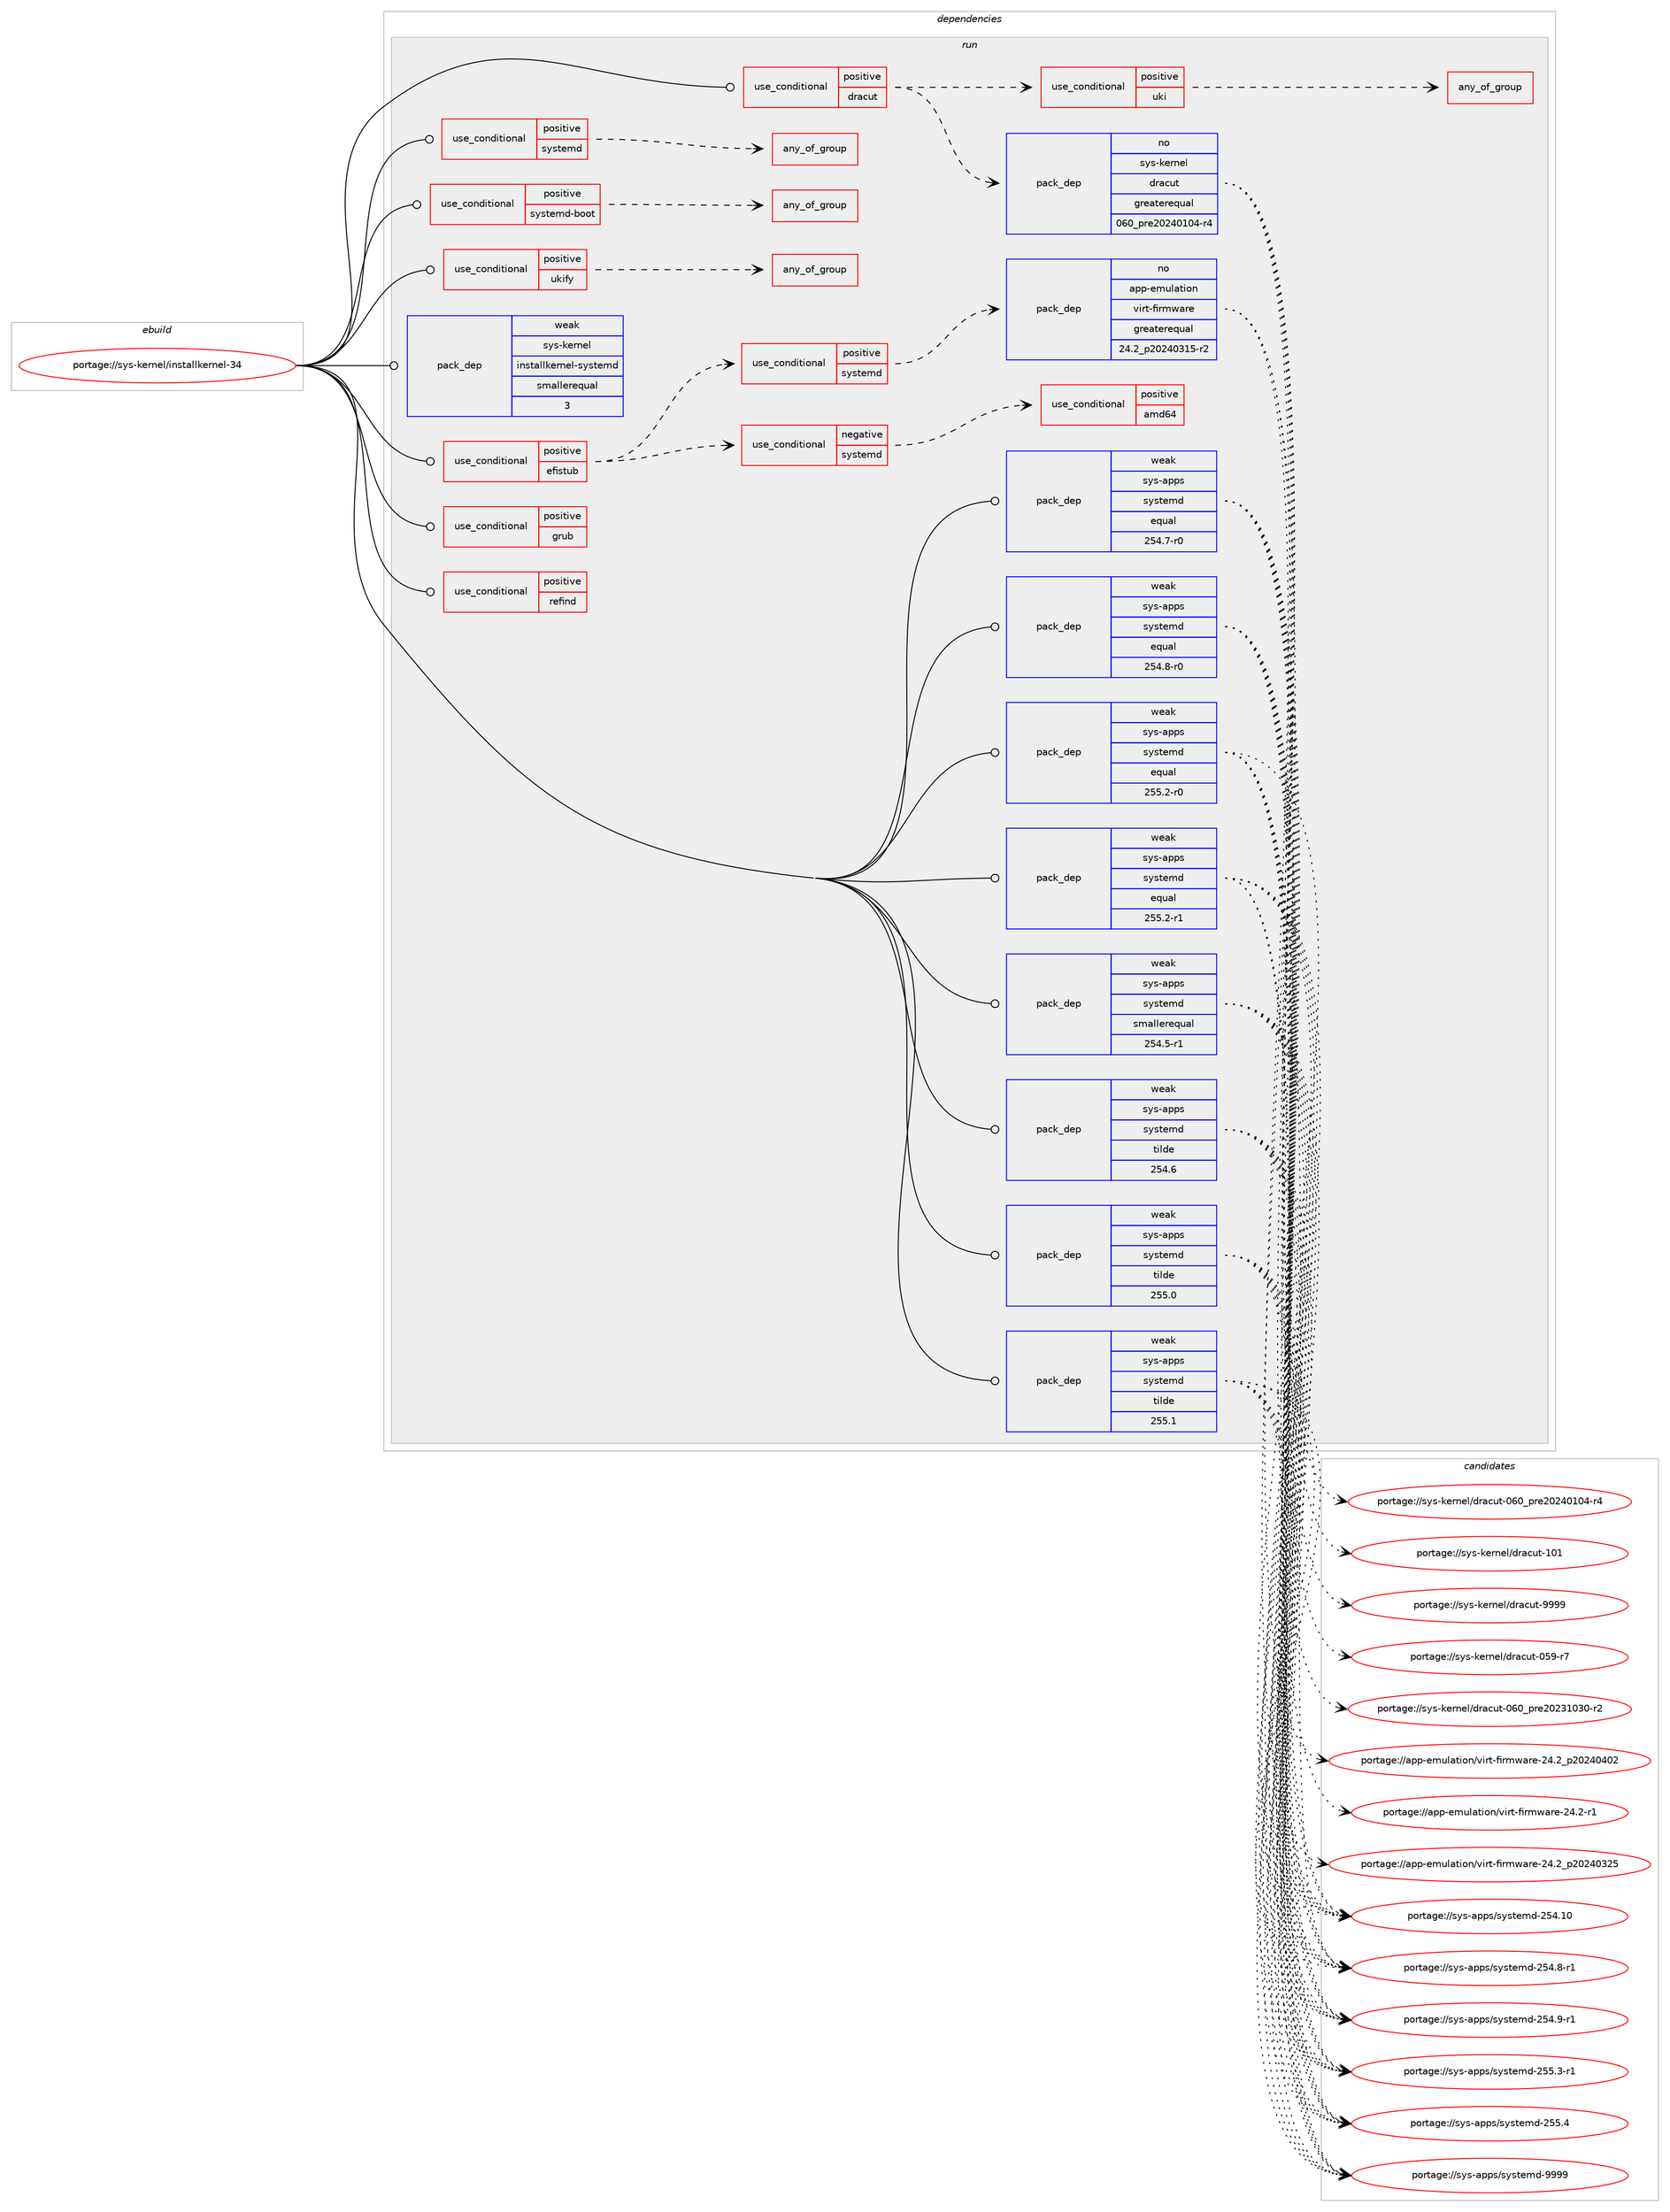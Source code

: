 digraph prolog {

# *************
# Graph options
# *************

newrank=true;
concentrate=true;
compound=true;
graph [rankdir=LR,fontname=Helvetica,fontsize=10,ranksep=1.5];#, ranksep=2.5, nodesep=0.2];
edge  [arrowhead=vee];
node  [fontname=Helvetica,fontsize=10];

# **********
# The ebuild
# **********

subgraph cluster_leftcol {
color=gray;
label=<<i>ebuild</i>>;
id [label="portage://sys-kernel/installkernel-34", color=red, width=4, href="../sys-kernel/installkernel-34.svg"];
}

# ****************
# The dependencies
# ****************

subgraph cluster_midcol {
color=gray;
label=<<i>dependencies</i>>;
subgraph cluster_compile {
fillcolor="#eeeeee";
style=filled;
label=<<i>compile</i>>;
}
subgraph cluster_compileandrun {
fillcolor="#eeeeee";
style=filled;
label=<<i>compile and run</i>>;
}
subgraph cluster_run {
fillcolor="#eeeeee";
style=filled;
label=<<i>run</i>>;
subgraph cond902 {
dependency1325 [label=<<TABLE BORDER="0" CELLBORDER="1" CELLSPACING="0" CELLPADDING="4"><TR><TD ROWSPAN="3" CELLPADDING="10">use_conditional</TD></TR><TR><TD>positive</TD></TR><TR><TD>dracut</TD></TR></TABLE>>, shape=none, color=red];
subgraph pack387 {
dependency1326 [label=<<TABLE BORDER="0" CELLBORDER="1" CELLSPACING="0" CELLPADDING="4" WIDTH="220"><TR><TD ROWSPAN="6" CELLPADDING="30">pack_dep</TD></TR><TR><TD WIDTH="110">no</TD></TR><TR><TD>sys-kernel</TD></TR><TR><TD>dracut</TD></TR><TR><TD>greaterequal</TD></TR><TR><TD>060_pre20240104-r4</TD></TR></TABLE>>, shape=none, color=blue];
}
dependency1325:e -> dependency1326:w [weight=20,style="dashed",arrowhead="vee"];
subgraph cond903 {
dependency1327 [label=<<TABLE BORDER="0" CELLBORDER="1" CELLSPACING="0" CELLPADDING="4"><TR><TD ROWSPAN="3" CELLPADDING="10">use_conditional</TD></TR><TR><TD>positive</TD></TR><TR><TD>uki</TD></TR></TABLE>>, shape=none, color=red];
subgraph any37 {
dependency1328 [label=<<TABLE BORDER="0" CELLBORDER="1" CELLSPACING="0" CELLPADDING="4"><TR><TD CELLPADDING="10">any_of_group</TD></TR></TABLE>>, shape=none, color=red];# *** BEGIN UNKNOWN DEPENDENCY TYPE (TODO) ***
# dependency1328 -> package_dependency(portage://sys-kernel/installkernel-34,run,no,sys-apps,systemd,none,[,,],[],[use(enable(boot),negative)])
# *** END UNKNOWN DEPENDENCY TYPE (TODO) ***

# *** BEGIN UNKNOWN DEPENDENCY TYPE (TODO) ***
# dependency1328 -> package_dependency(portage://sys-kernel/installkernel-34,run,no,sys-apps,systemd-utils,none,[,,],[],[use(enable(boot),negative)])
# *** END UNKNOWN DEPENDENCY TYPE (TODO) ***

}
dependency1327:e -> dependency1328:w [weight=20,style="dashed",arrowhead="vee"];
}
dependency1325:e -> dependency1327:w [weight=20,style="dashed",arrowhead="vee"];
}
id:e -> dependency1325:w [weight=20,style="solid",arrowhead="odot"];
subgraph cond904 {
dependency1329 [label=<<TABLE BORDER="0" CELLBORDER="1" CELLSPACING="0" CELLPADDING="4"><TR><TD ROWSPAN="3" CELLPADDING="10">use_conditional</TD></TR><TR><TD>positive</TD></TR><TR><TD>efistub</TD></TR></TABLE>>, shape=none, color=red];
subgraph cond905 {
dependency1330 [label=<<TABLE BORDER="0" CELLBORDER="1" CELLSPACING="0" CELLPADDING="4"><TR><TD ROWSPAN="3" CELLPADDING="10">use_conditional</TD></TR><TR><TD>positive</TD></TR><TR><TD>systemd</TD></TR></TABLE>>, shape=none, color=red];
subgraph pack388 {
dependency1331 [label=<<TABLE BORDER="0" CELLBORDER="1" CELLSPACING="0" CELLPADDING="4" WIDTH="220"><TR><TD ROWSPAN="6" CELLPADDING="30">pack_dep</TD></TR><TR><TD WIDTH="110">no</TD></TR><TR><TD>app-emulation</TD></TR><TR><TD>virt-firmware</TD></TR><TR><TD>greaterequal</TD></TR><TR><TD>24.2_p20240315-r2</TD></TR></TABLE>>, shape=none, color=blue];
}
dependency1330:e -> dependency1331:w [weight=20,style="dashed",arrowhead="vee"];
}
dependency1329:e -> dependency1330:w [weight=20,style="dashed",arrowhead="vee"];
subgraph cond906 {
dependency1332 [label=<<TABLE BORDER="0" CELLBORDER="1" CELLSPACING="0" CELLPADDING="4"><TR><TD ROWSPAN="3" CELLPADDING="10">use_conditional</TD></TR><TR><TD>negative</TD></TR><TR><TD>systemd</TD></TR></TABLE>>, shape=none, color=red];
subgraph cond907 {
dependency1333 [label=<<TABLE BORDER="0" CELLBORDER="1" CELLSPACING="0" CELLPADDING="4"><TR><TD ROWSPAN="3" CELLPADDING="10">use_conditional</TD></TR><TR><TD>positive</TD></TR><TR><TD>amd64</TD></TR></TABLE>>, shape=none, color=red];
# *** BEGIN UNKNOWN DEPENDENCY TYPE (TODO) ***
# dependency1333 -> package_dependency(portage://sys-kernel/installkernel-34,run,no,sys-boot,uefi-mkconfig,none,[,,],[],[])
# *** END UNKNOWN DEPENDENCY TYPE (TODO) ***

}
dependency1332:e -> dependency1333:w [weight=20,style="dashed",arrowhead="vee"];
}
dependency1329:e -> dependency1332:w [weight=20,style="dashed",arrowhead="vee"];
}
id:e -> dependency1329:w [weight=20,style="solid",arrowhead="odot"];
subgraph cond908 {
dependency1334 [label=<<TABLE BORDER="0" CELLBORDER="1" CELLSPACING="0" CELLPADDING="4"><TR><TD ROWSPAN="3" CELLPADDING="10">use_conditional</TD></TR><TR><TD>positive</TD></TR><TR><TD>grub</TD></TR></TABLE>>, shape=none, color=red];
# *** BEGIN UNKNOWN DEPENDENCY TYPE (TODO) ***
# dependency1334 -> package_dependency(portage://sys-kernel/installkernel-34,run,no,sys-boot,grub,none,[,,],[],[])
# *** END UNKNOWN DEPENDENCY TYPE (TODO) ***

}
id:e -> dependency1334:w [weight=20,style="solid",arrowhead="odot"];
subgraph cond909 {
dependency1335 [label=<<TABLE BORDER="0" CELLBORDER="1" CELLSPACING="0" CELLPADDING="4"><TR><TD ROWSPAN="3" CELLPADDING="10">use_conditional</TD></TR><TR><TD>positive</TD></TR><TR><TD>refind</TD></TR></TABLE>>, shape=none, color=red];
# *** BEGIN UNKNOWN DEPENDENCY TYPE (TODO) ***
# dependency1335 -> package_dependency(portage://sys-kernel/installkernel-34,run,no,sys-boot,refind,none,[,,],[],[])
# *** END UNKNOWN DEPENDENCY TYPE (TODO) ***

}
id:e -> dependency1335:w [weight=20,style="solid",arrowhead="odot"];
subgraph cond910 {
dependency1336 [label=<<TABLE BORDER="0" CELLBORDER="1" CELLSPACING="0" CELLPADDING="4"><TR><TD ROWSPAN="3" CELLPADDING="10">use_conditional</TD></TR><TR><TD>positive</TD></TR><TR><TD>systemd</TD></TR></TABLE>>, shape=none, color=red];
subgraph any38 {
dependency1337 [label=<<TABLE BORDER="0" CELLBORDER="1" CELLSPACING="0" CELLPADDING="4"><TR><TD CELLPADDING="10">any_of_group</TD></TR></TABLE>>, shape=none, color=red];# *** BEGIN UNKNOWN DEPENDENCY TYPE (TODO) ***
# dependency1337 -> package_dependency(portage://sys-kernel/installkernel-34,run,no,sys-apps,systemd,none,[,,],[],[use(enable(kernel-install),negative)])
# *** END UNKNOWN DEPENDENCY TYPE (TODO) ***

# *** BEGIN UNKNOWN DEPENDENCY TYPE (TODO) ***
# dependency1337 -> package_dependency(portage://sys-kernel/installkernel-34,run,no,sys-apps,systemd-utils,none,[,,],[],[use(enable(kernel-install),negative)])
# *** END UNKNOWN DEPENDENCY TYPE (TODO) ***

}
dependency1336:e -> dependency1337:w [weight=20,style="dashed",arrowhead="vee"];
}
id:e -> dependency1336:w [weight=20,style="solid",arrowhead="odot"];
subgraph cond911 {
dependency1338 [label=<<TABLE BORDER="0" CELLBORDER="1" CELLSPACING="0" CELLPADDING="4"><TR><TD ROWSPAN="3" CELLPADDING="10">use_conditional</TD></TR><TR><TD>positive</TD></TR><TR><TD>systemd-boot</TD></TR></TABLE>>, shape=none, color=red];
subgraph any39 {
dependency1339 [label=<<TABLE BORDER="0" CELLBORDER="1" CELLSPACING="0" CELLPADDING="4"><TR><TD CELLPADDING="10">any_of_group</TD></TR></TABLE>>, shape=none, color=red];# *** BEGIN UNKNOWN DEPENDENCY TYPE (TODO) ***
# dependency1339 -> package_dependency(portage://sys-kernel/installkernel-34,run,no,sys-apps,systemd,none,[,,],[],[use(enable(boot),negative)])
# *** END UNKNOWN DEPENDENCY TYPE (TODO) ***

# *** BEGIN UNKNOWN DEPENDENCY TYPE (TODO) ***
# dependency1339 -> package_dependency(portage://sys-kernel/installkernel-34,run,no,sys-apps,systemd-utils,none,[,,],[],[use(enable(boot),negative)])
# *** END UNKNOWN DEPENDENCY TYPE (TODO) ***

}
dependency1338:e -> dependency1339:w [weight=20,style="dashed",arrowhead="vee"];
}
id:e -> dependency1338:w [weight=20,style="solid",arrowhead="odot"];
subgraph cond912 {
dependency1340 [label=<<TABLE BORDER="0" CELLBORDER="1" CELLSPACING="0" CELLPADDING="4"><TR><TD ROWSPAN="3" CELLPADDING="10">use_conditional</TD></TR><TR><TD>positive</TD></TR><TR><TD>ukify</TD></TR></TABLE>>, shape=none, color=red];
subgraph any40 {
dependency1341 [label=<<TABLE BORDER="0" CELLBORDER="1" CELLSPACING="0" CELLPADDING="4"><TR><TD CELLPADDING="10">any_of_group</TD></TR></TABLE>>, shape=none, color=red];# *** BEGIN UNKNOWN DEPENDENCY TYPE (TODO) ***
# dependency1341 -> package_dependency(portage://sys-kernel/installkernel-34,run,no,sys-apps,systemd,none,[,,],[],[use(enable(boot),negative),use(enable(ukify),negative)])
# *** END UNKNOWN DEPENDENCY TYPE (TODO) ***

# *** BEGIN UNKNOWN DEPENDENCY TYPE (TODO) ***
# dependency1341 -> package_dependency(portage://sys-kernel/installkernel-34,run,no,sys-apps,systemd-utils,none,[,,],[],[use(enable(boot),negative),use(enable(ukify),negative)])
# *** END UNKNOWN DEPENDENCY TYPE (TODO) ***

}
dependency1340:e -> dependency1341:w [weight=20,style="dashed",arrowhead="vee"];
}
id:e -> dependency1340:w [weight=20,style="solid",arrowhead="odot"];
subgraph pack389 {
dependency1342 [label=<<TABLE BORDER="0" CELLBORDER="1" CELLSPACING="0" CELLPADDING="4" WIDTH="220"><TR><TD ROWSPAN="6" CELLPADDING="30">pack_dep</TD></TR><TR><TD WIDTH="110">weak</TD></TR><TR><TD>sys-apps</TD></TR><TR><TD>systemd</TD></TR><TR><TD>equal</TD></TR><TR><TD>254.7-r0</TD></TR></TABLE>>, shape=none, color=blue];
}
id:e -> dependency1342:w [weight=20,style="solid",arrowhead="odot"];
subgraph pack390 {
dependency1343 [label=<<TABLE BORDER="0" CELLBORDER="1" CELLSPACING="0" CELLPADDING="4" WIDTH="220"><TR><TD ROWSPAN="6" CELLPADDING="30">pack_dep</TD></TR><TR><TD WIDTH="110">weak</TD></TR><TR><TD>sys-apps</TD></TR><TR><TD>systemd</TD></TR><TR><TD>equal</TD></TR><TR><TD>254.8-r0</TD></TR></TABLE>>, shape=none, color=blue];
}
id:e -> dependency1343:w [weight=20,style="solid",arrowhead="odot"];
subgraph pack391 {
dependency1344 [label=<<TABLE BORDER="0" CELLBORDER="1" CELLSPACING="0" CELLPADDING="4" WIDTH="220"><TR><TD ROWSPAN="6" CELLPADDING="30">pack_dep</TD></TR><TR><TD WIDTH="110">weak</TD></TR><TR><TD>sys-apps</TD></TR><TR><TD>systemd</TD></TR><TR><TD>equal</TD></TR><TR><TD>255.2-r0</TD></TR></TABLE>>, shape=none, color=blue];
}
id:e -> dependency1344:w [weight=20,style="solid",arrowhead="odot"];
subgraph pack392 {
dependency1345 [label=<<TABLE BORDER="0" CELLBORDER="1" CELLSPACING="0" CELLPADDING="4" WIDTH="220"><TR><TD ROWSPAN="6" CELLPADDING="30">pack_dep</TD></TR><TR><TD WIDTH="110">weak</TD></TR><TR><TD>sys-apps</TD></TR><TR><TD>systemd</TD></TR><TR><TD>equal</TD></TR><TR><TD>255.2-r1</TD></TR></TABLE>>, shape=none, color=blue];
}
id:e -> dependency1345:w [weight=20,style="solid",arrowhead="odot"];
subgraph pack393 {
dependency1346 [label=<<TABLE BORDER="0" CELLBORDER="1" CELLSPACING="0" CELLPADDING="4" WIDTH="220"><TR><TD ROWSPAN="6" CELLPADDING="30">pack_dep</TD></TR><TR><TD WIDTH="110">weak</TD></TR><TR><TD>sys-apps</TD></TR><TR><TD>systemd</TD></TR><TR><TD>smallerequal</TD></TR><TR><TD>254.5-r1</TD></TR></TABLE>>, shape=none, color=blue];
}
id:e -> dependency1346:w [weight=20,style="solid",arrowhead="odot"];
subgraph pack394 {
dependency1347 [label=<<TABLE BORDER="0" CELLBORDER="1" CELLSPACING="0" CELLPADDING="4" WIDTH="220"><TR><TD ROWSPAN="6" CELLPADDING="30">pack_dep</TD></TR><TR><TD WIDTH="110">weak</TD></TR><TR><TD>sys-apps</TD></TR><TR><TD>systemd</TD></TR><TR><TD>tilde</TD></TR><TR><TD>254.6</TD></TR></TABLE>>, shape=none, color=blue];
}
id:e -> dependency1347:w [weight=20,style="solid",arrowhead="odot"];
subgraph pack395 {
dependency1348 [label=<<TABLE BORDER="0" CELLBORDER="1" CELLSPACING="0" CELLPADDING="4" WIDTH="220"><TR><TD ROWSPAN="6" CELLPADDING="30">pack_dep</TD></TR><TR><TD WIDTH="110">weak</TD></TR><TR><TD>sys-apps</TD></TR><TR><TD>systemd</TD></TR><TR><TD>tilde</TD></TR><TR><TD>255.0</TD></TR></TABLE>>, shape=none, color=blue];
}
id:e -> dependency1348:w [weight=20,style="solid",arrowhead="odot"];
subgraph pack396 {
dependency1349 [label=<<TABLE BORDER="0" CELLBORDER="1" CELLSPACING="0" CELLPADDING="4" WIDTH="220"><TR><TD ROWSPAN="6" CELLPADDING="30">pack_dep</TD></TR><TR><TD WIDTH="110">weak</TD></TR><TR><TD>sys-apps</TD></TR><TR><TD>systemd</TD></TR><TR><TD>tilde</TD></TR><TR><TD>255.1</TD></TR></TABLE>>, shape=none, color=blue];
}
id:e -> dependency1349:w [weight=20,style="solid",arrowhead="odot"];
subgraph pack397 {
dependency1350 [label=<<TABLE BORDER="0" CELLBORDER="1" CELLSPACING="0" CELLPADDING="4" WIDTH="220"><TR><TD ROWSPAN="6" CELLPADDING="30">pack_dep</TD></TR><TR><TD WIDTH="110">weak</TD></TR><TR><TD>sys-kernel</TD></TR><TR><TD>installkernel-systemd</TD></TR><TR><TD>smallerequal</TD></TR><TR><TD>3</TD></TR></TABLE>>, shape=none, color=blue];
}
id:e -> dependency1350:w [weight=20,style="solid",arrowhead="odot"];
}
}

# **************
# The candidates
# **************

subgraph cluster_choices {
rank=same;
color=gray;
label=<<i>candidates</i>>;

subgraph choice387 {
color=black;
nodesep=1;
choice11512111545107101114110101108471001149799117116454853574511455 [label="portage://sys-kernel/dracut-059-r7", color=red, width=4,href="../sys-kernel/dracut-059-r7.svg"];
choice11512111545107101114110101108471001149799117116454854489511211410150485051494851484511450 [label="portage://sys-kernel/dracut-060_pre20231030-r2", color=red, width=4,href="../sys-kernel/dracut-060_pre20231030-r2.svg"];
choice11512111545107101114110101108471001149799117116454854489511211410150485052484948524511452 [label="portage://sys-kernel/dracut-060_pre20240104-r4", color=red, width=4,href="../sys-kernel/dracut-060_pre20240104-r4.svg"];
choice1151211154510710111411010110847100114979911711645494849 [label="portage://sys-kernel/dracut-101", color=red, width=4,href="../sys-kernel/dracut-101.svg"];
choice115121115451071011141101011084710011497991171164557575757 [label="portage://sys-kernel/dracut-9999", color=red, width=4,href="../sys-kernel/dracut-9999.svg"];
dependency1326:e -> choice11512111545107101114110101108471001149799117116454853574511455:w [style=dotted,weight="100"];
dependency1326:e -> choice11512111545107101114110101108471001149799117116454854489511211410150485051494851484511450:w [style=dotted,weight="100"];
dependency1326:e -> choice11512111545107101114110101108471001149799117116454854489511211410150485052484948524511452:w [style=dotted,weight="100"];
dependency1326:e -> choice1151211154510710111411010110847100114979911711645494849:w [style=dotted,weight="100"];
dependency1326:e -> choice115121115451071011141101011084710011497991171164557575757:w [style=dotted,weight="100"];
}
subgraph choice388 {
color=black;
nodesep=1;
choice97112112451011091171089711610511111047118105114116451021051141091199711410145505246504511449 [label="portage://app-emulation/virt-firmware-24.2-r1", color=red, width=4,href="../app-emulation/virt-firmware-24.2-r1.svg"];
choice9711211245101109117108971161051111104711810511411645102105114109119971141014550524650951125048505248515053 [label="portage://app-emulation/virt-firmware-24.2_p20240325", color=red, width=4,href="../app-emulation/virt-firmware-24.2_p20240325.svg"];
choice9711211245101109117108971161051111104711810511411645102105114109119971141014550524650951125048505248524850 [label="portage://app-emulation/virt-firmware-24.2_p20240402", color=red, width=4,href="../app-emulation/virt-firmware-24.2_p20240402.svg"];
dependency1331:e -> choice97112112451011091171089711610511111047118105114116451021051141091199711410145505246504511449:w [style=dotted,weight="100"];
dependency1331:e -> choice9711211245101109117108971161051111104711810511411645102105114109119971141014550524650951125048505248515053:w [style=dotted,weight="100"];
dependency1331:e -> choice9711211245101109117108971161051111104711810511411645102105114109119971141014550524650951125048505248524850:w [style=dotted,weight="100"];
}
subgraph choice389 {
color=black;
nodesep=1;
choice11512111545971121121154711512111511610110910045505352464948 [label="portage://sys-apps/systemd-254.10", color=red, width=4,href="../sys-apps/systemd-254.10.svg"];
choice1151211154597112112115471151211151161011091004550535246564511449 [label="portage://sys-apps/systemd-254.8-r1", color=red, width=4,href="../sys-apps/systemd-254.8-r1.svg"];
choice1151211154597112112115471151211151161011091004550535246574511449 [label="portage://sys-apps/systemd-254.9-r1", color=red, width=4,href="../sys-apps/systemd-254.9-r1.svg"];
choice1151211154597112112115471151211151161011091004550535346514511449 [label="portage://sys-apps/systemd-255.3-r1", color=red, width=4,href="../sys-apps/systemd-255.3-r1.svg"];
choice115121115459711211211547115121115116101109100455053534652 [label="portage://sys-apps/systemd-255.4", color=red, width=4,href="../sys-apps/systemd-255.4.svg"];
choice1151211154597112112115471151211151161011091004557575757 [label="portage://sys-apps/systemd-9999", color=red, width=4,href="../sys-apps/systemd-9999.svg"];
dependency1342:e -> choice11512111545971121121154711512111511610110910045505352464948:w [style=dotted,weight="100"];
dependency1342:e -> choice1151211154597112112115471151211151161011091004550535246564511449:w [style=dotted,weight="100"];
dependency1342:e -> choice1151211154597112112115471151211151161011091004550535246574511449:w [style=dotted,weight="100"];
dependency1342:e -> choice1151211154597112112115471151211151161011091004550535346514511449:w [style=dotted,weight="100"];
dependency1342:e -> choice115121115459711211211547115121115116101109100455053534652:w [style=dotted,weight="100"];
dependency1342:e -> choice1151211154597112112115471151211151161011091004557575757:w [style=dotted,weight="100"];
}
subgraph choice390 {
color=black;
nodesep=1;
choice11512111545971121121154711512111511610110910045505352464948 [label="portage://sys-apps/systemd-254.10", color=red, width=4,href="../sys-apps/systemd-254.10.svg"];
choice1151211154597112112115471151211151161011091004550535246564511449 [label="portage://sys-apps/systemd-254.8-r1", color=red, width=4,href="../sys-apps/systemd-254.8-r1.svg"];
choice1151211154597112112115471151211151161011091004550535246574511449 [label="portage://sys-apps/systemd-254.9-r1", color=red, width=4,href="../sys-apps/systemd-254.9-r1.svg"];
choice1151211154597112112115471151211151161011091004550535346514511449 [label="portage://sys-apps/systemd-255.3-r1", color=red, width=4,href="../sys-apps/systemd-255.3-r1.svg"];
choice115121115459711211211547115121115116101109100455053534652 [label="portage://sys-apps/systemd-255.4", color=red, width=4,href="../sys-apps/systemd-255.4.svg"];
choice1151211154597112112115471151211151161011091004557575757 [label="portage://sys-apps/systemd-9999", color=red, width=4,href="../sys-apps/systemd-9999.svg"];
dependency1343:e -> choice11512111545971121121154711512111511610110910045505352464948:w [style=dotted,weight="100"];
dependency1343:e -> choice1151211154597112112115471151211151161011091004550535246564511449:w [style=dotted,weight="100"];
dependency1343:e -> choice1151211154597112112115471151211151161011091004550535246574511449:w [style=dotted,weight="100"];
dependency1343:e -> choice1151211154597112112115471151211151161011091004550535346514511449:w [style=dotted,weight="100"];
dependency1343:e -> choice115121115459711211211547115121115116101109100455053534652:w [style=dotted,weight="100"];
dependency1343:e -> choice1151211154597112112115471151211151161011091004557575757:w [style=dotted,weight="100"];
}
subgraph choice391 {
color=black;
nodesep=1;
choice11512111545971121121154711512111511610110910045505352464948 [label="portage://sys-apps/systemd-254.10", color=red, width=4,href="../sys-apps/systemd-254.10.svg"];
choice1151211154597112112115471151211151161011091004550535246564511449 [label="portage://sys-apps/systemd-254.8-r1", color=red, width=4,href="../sys-apps/systemd-254.8-r1.svg"];
choice1151211154597112112115471151211151161011091004550535246574511449 [label="portage://sys-apps/systemd-254.9-r1", color=red, width=4,href="../sys-apps/systemd-254.9-r1.svg"];
choice1151211154597112112115471151211151161011091004550535346514511449 [label="portage://sys-apps/systemd-255.3-r1", color=red, width=4,href="../sys-apps/systemd-255.3-r1.svg"];
choice115121115459711211211547115121115116101109100455053534652 [label="portage://sys-apps/systemd-255.4", color=red, width=4,href="../sys-apps/systemd-255.4.svg"];
choice1151211154597112112115471151211151161011091004557575757 [label="portage://sys-apps/systemd-9999", color=red, width=4,href="../sys-apps/systemd-9999.svg"];
dependency1344:e -> choice11512111545971121121154711512111511610110910045505352464948:w [style=dotted,weight="100"];
dependency1344:e -> choice1151211154597112112115471151211151161011091004550535246564511449:w [style=dotted,weight="100"];
dependency1344:e -> choice1151211154597112112115471151211151161011091004550535246574511449:w [style=dotted,weight="100"];
dependency1344:e -> choice1151211154597112112115471151211151161011091004550535346514511449:w [style=dotted,weight="100"];
dependency1344:e -> choice115121115459711211211547115121115116101109100455053534652:w [style=dotted,weight="100"];
dependency1344:e -> choice1151211154597112112115471151211151161011091004557575757:w [style=dotted,weight="100"];
}
subgraph choice392 {
color=black;
nodesep=1;
choice11512111545971121121154711512111511610110910045505352464948 [label="portage://sys-apps/systemd-254.10", color=red, width=4,href="../sys-apps/systemd-254.10.svg"];
choice1151211154597112112115471151211151161011091004550535246564511449 [label="portage://sys-apps/systemd-254.8-r1", color=red, width=4,href="../sys-apps/systemd-254.8-r1.svg"];
choice1151211154597112112115471151211151161011091004550535246574511449 [label="portage://sys-apps/systemd-254.9-r1", color=red, width=4,href="../sys-apps/systemd-254.9-r1.svg"];
choice1151211154597112112115471151211151161011091004550535346514511449 [label="portage://sys-apps/systemd-255.3-r1", color=red, width=4,href="../sys-apps/systemd-255.3-r1.svg"];
choice115121115459711211211547115121115116101109100455053534652 [label="portage://sys-apps/systemd-255.4", color=red, width=4,href="../sys-apps/systemd-255.4.svg"];
choice1151211154597112112115471151211151161011091004557575757 [label="portage://sys-apps/systemd-9999", color=red, width=4,href="../sys-apps/systemd-9999.svg"];
dependency1345:e -> choice11512111545971121121154711512111511610110910045505352464948:w [style=dotted,weight="100"];
dependency1345:e -> choice1151211154597112112115471151211151161011091004550535246564511449:w [style=dotted,weight="100"];
dependency1345:e -> choice1151211154597112112115471151211151161011091004550535246574511449:w [style=dotted,weight="100"];
dependency1345:e -> choice1151211154597112112115471151211151161011091004550535346514511449:w [style=dotted,weight="100"];
dependency1345:e -> choice115121115459711211211547115121115116101109100455053534652:w [style=dotted,weight="100"];
dependency1345:e -> choice1151211154597112112115471151211151161011091004557575757:w [style=dotted,weight="100"];
}
subgraph choice393 {
color=black;
nodesep=1;
choice11512111545971121121154711512111511610110910045505352464948 [label="portage://sys-apps/systemd-254.10", color=red, width=4,href="../sys-apps/systemd-254.10.svg"];
choice1151211154597112112115471151211151161011091004550535246564511449 [label="portage://sys-apps/systemd-254.8-r1", color=red, width=4,href="../sys-apps/systemd-254.8-r1.svg"];
choice1151211154597112112115471151211151161011091004550535246574511449 [label="portage://sys-apps/systemd-254.9-r1", color=red, width=4,href="../sys-apps/systemd-254.9-r1.svg"];
choice1151211154597112112115471151211151161011091004550535346514511449 [label="portage://sys-apps/systemd-255.3-r1", color=red, width=4,href="../sys-apps/systemd-255.3-r1.svg"];
choice115121115459711211211547115121115116101109100455053534652 [label="portage://sys-apps/systemd-255.4", color=red, width=4,href="../sys-apps/systemd-255.4.svg"];
choice1151211154597112112115471151211151161011091004557575757 [label="portage://sys-apps/systemd-9999", color=red, width=4,href="../sys-apps/systemd-9999.svg"];
dependency1346:e -> choice11512111545971121121154711512111511610110910045505352464948:w [style=dotted,weight="100"];
dependency1346:e -> choice1151211154597112112115471151211151161011091004550535246564511449:w [style=dotted,weight="100"];
dependency1346:e -> choice1151211154597112112115471151211151161011091004550535246574511449:w [style=dotted,weight="100"];
dependency1346:e -> choice1151211154597112112115471151211151161011091004550535346514511449:w [style=dotted,weight="100"];
dependency1346:e -> choice115121115459711211211547115121115116101109100455053534652:w [style=dotted,weight="100"];
dependency1346:e -> choice1151211154597112112115471151211151161011091004557575757:w [style=dotted,weight="100"];
}
subgraph choice394 {
color=black;
nodesep=1;
choice11512111545971121121154711512111511610110910045505352464948 [label="portage://sys-apps/systemd-254.10", color=red, width=4,href="../sys-apps/systemd-254.10.svg"];
choice1151211154597112112115471151211151161011091004550535246564511449 [label="portage://sys-apps/systemd-254.8-r1", color=red, width=4,href="../sys-apps/systemd-254.8-r1.svg"];
choice1151211154597112112115471151211151161011091004550535246574511449 [label="portage://sys-apps/systemd-254.9-r1", color=red, width=4,href="../sys-apps/systemd-254.9-r1.svg"];
choice1151211154597112112115471151211151161011091004550535346514511449 [label="portage://sys-apps/systemd-255.3-r1", color=red, width=4,href="../sys-apps/systemd-255.3-r1.svg"];
choice115121115459711211211547115121115116101109100455053534652 [label="portage://sys-apps/systemd-255.4", color=red, width=4,href="../sys-apps/systemd-255.4.svg"];
choice1151211154597112112115471151211151161011091004557575757 [label="portage://sys-apps/systemd-9999", color=red, width=4,href="../sys-apps/systemd-9999.svg"];
dependency1347:e -> choice11512111545971121121154711512111511610110910045505352464948:w [style=dotted,weight="100"];
dependency1347:e -> choice1151211154597112112115471151211151161011091004550535246564511449:w [style=dotted,weight="100"];
dependency1347:e -> choice1151211154597112112115471151211151161011091004550535246574511449:w [style=dotted,weight="100"];
dependency1347:e -> choice1151211154597112112115471151211151161011091004550535346514511449:w [style=dotted,weight="100"];
dependency1347:e -> choice115121115459711211211547115121115116101109100455053534652:w [style=dotted,weight="100"];
dependency1347:e -> choice1151211154597112112115471151211151161011091004557575757:w [style=dotted,weight="100"];
}
subgraph choice395 {
color=black;
nodesep=1;
choice11512111545971121121154711512111511610110910045505352464948 [label="portage://sys-apps/systemd-254.10", color=red, width=4,href="../sys-apps/systemd-254.10.svg"];
choice1151211154597112112115471151211151161011091004550535246564511449 [label="portage://sys-apps/systemd-254.8-r1", color=red, width=4,href="../sys-apps/systemd-254.8-r1.svg"];
choice1151211154597112112115471151211151161011091004550535246574511449 [label="portage://sys-apps/systemd-254.9-r1", color=red, width=4,href="../sys-apps/systemd-254.9-r1.svg"];
choice1151211154597112112115471151211151161011091004550535346514511449 [label="portage://sys-apps/systemd-255.3-r1", color=red, width=4,href="../sys-apps/systemd-255.3-r1.svg"];
choice115121115459711211211547115121115116101109100455053534652 [label="portage://sys-apps/systemd-255.4", color=red, width=4,href="../sys-apps/systemd-255.4.svg"];
choice1151211154597112112115471151211151161011091004557575757 [label="portage://sys-apps/systemd-9999", color=red, width=4,href="../sys-apps/systemd-9999.svg"];
dependency1348:e -> choice11512111545971121121154711512111511610110910045505352464948:w [style=dotted,weight="100"];
dependency1348:e -> choice1151211154597112112115471151211151161011091004550535246564511449:w [style=dotted,weight="100"];
dependency1348:e -> choice1151211154597112112115471151211151161011091004550535246574511449:w [style=dotted,weight="100"];
dependency1348:e -> choice1151211154597112112115471151211151161011091004550535346514511449:w [style=dotted,weight="100"];
dependency1348:e -> choice115121115459711211211547115121115116101109100455053534652:w [style=dotted,weight="100"];
dependency1348:e -> choice1151211154597112112115471151211151161011091004557575757:w [style=dotted,weight="100"];
}
subgraph choice396 {
color=black;
nodesep=1;
choice11512111545971121121154711512111511610110910045505352464948 [label="portage://sys-apps/systemd-254.10", color=red, width=4,href="../sys-apps/systemd-254.10.svg"];
choice1151211154597112112115471151211151161011091004550535246564511449 [label="portage://sys-apps/systemd-254.8-r1", color=red, width=4,href="../sys-apps/systemd-254.8-r1.svg"];
choice1151211154597112112115471151211151161011091004550535246574511449 [label="portage://sys-apps/systemd-254.9-r1", color=red, width=4,href="../sys-apps/systemd-254.9-r1.svg"];
choice1151211154597112112115471151211151161011091004550535346514511449 [label="portage://sys-apps/systemd-255.3-r1", color=red, width=4,href="../sys-apps/systemd-255.3-r1.svg"];
choice115121115459711211211547115121115116101109100455053534652 [label="portage://sys-apps/systemd-255.4", color=red, width=4,href="../sys-apps/systemd-255.4.svg"];
choice1151211154597112112115471151211151161011091004557575757 [label="portage://sys-apps/systemd-9999", color=red, width=4,href="../sys-apps/systemd-9999.svg"];
dependency1349:e -> choice11512111545971121121154711512111511610110910045505352464948:w [style=dotted,weight="100"];
dependency1349:e -> choice1151211154597112112115471151211151161011091004550535246564511449:w [style=dotted,weight="100"];
dependency1349:e -> choice1151211154597112112115471151211151161011091004550535246574511449:w [style=dotted,weight="100"];
dependency1349:e -> choice1151211154597112112115471151211151161011091004550535346514511449:w [style=dotted,weight="100"];
dependency1349:e -> choice115121115459711211211547115121115116101109100455053534652:w [style=dotted,weight="100"];
dependency1349:e -> choice1151211154597112112115471151211151161011091004557575757:w [style=dotted,weight="100"];
}
subgraph choice397 {
color=black;
nodesep=1;
}
}

}

